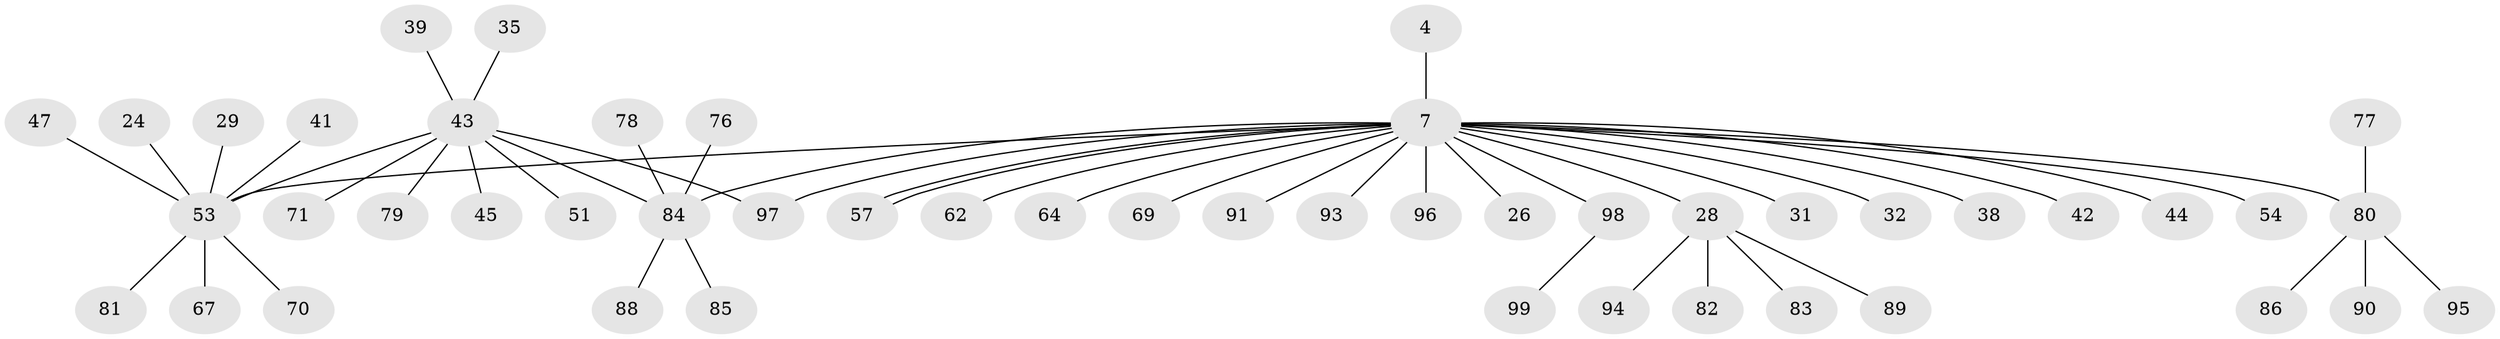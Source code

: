 // original degree distribution, {7: 0.010101010101010102, 6: 0.020202020202020204, 11: 0.010101010101010102, 1: 0.6363636363636364, 4: 0.08080808080808081, 3: 0.050505050505050504, 17: 0.010101010101010102, 5: 0.04040404040404041, 9: 0.010101010101010102, 2: 0.13131313131313133}
// Generated by graph-tools (version 1.1) at 2025/51/03/04/25 21:51:05]
// undirected, 49 vertices, 51 edges
graph export_dot {
graph [start="1"]
  node [color=gray90,style=filled];
  4;
  7 [super="+3"];
  24;
  26;
  28 [super="+19"];
  29;
  31;
  32;
  35;
  38;
  39;
  41;
  42;
  43 [super="+14+27"];
  44;
  45;
  47;
  51;
  53 [super="+1+16"];
  54 [super="+48"];
  57;
  62;
  64;
  67;
  69 [super="+55+59"];
  70;
  71 [super="+56"];
  76;
  77;
  78;
  79;
  80 [super="+66+75"];
  81 [super="+61"];
  82;
  83;
  84 [super="+74"];
  85;
  86;
  88;
  89 [super="+34"];
  90;
  91;
  93;
  94;
  95;
  96;
  97 [super="+92"];
  98 [super="+18+36+22+52+60+87"];
  99;
  4 -- 7;
  7 -- 26;
  7 -- 28 [weight=3];
  7 -- 32;
  7 -- 38;
  7 -- 42;
  7 -- 44;
  7 -- 57;
  7 -- 57;
  7 -- 62;
  7 -- 64;
  7 -- 96;
  7 -- 97 [weight=2];
  7 -- 91;
  7 -- 93;
  7 -- 31;
  7 -- 53;
  7 -- 98;
  7 -- 54;
  7 -- 69 [weight=2];
  7 -- 80;
  7 -- 84;
  24 -- 53;
  28 -- 82;
  28 -- 83;
  28 -- 94;
  28 -- 89;
  29 -- 53;
  35 -- 43;
  39 -- 43;
  41 -- 53;
  43 -- 45;
  43 -- 79;
  43 -- 53 [weight=2];
  43 -- 97;
  43 -- 51;
  43 -- 71;
  43 -- 84;
  47 -- 53;
  53 -- 67;
  53 -- 70;
  53 -- 81;
  76 -- 84;
  77 -- 80;
  78 -- 84;
  80 -- 86;
  80 -- 90;
  80 -- 95;
  84 -- 85;
  84 -- 88;
  98 -- 99;
}
